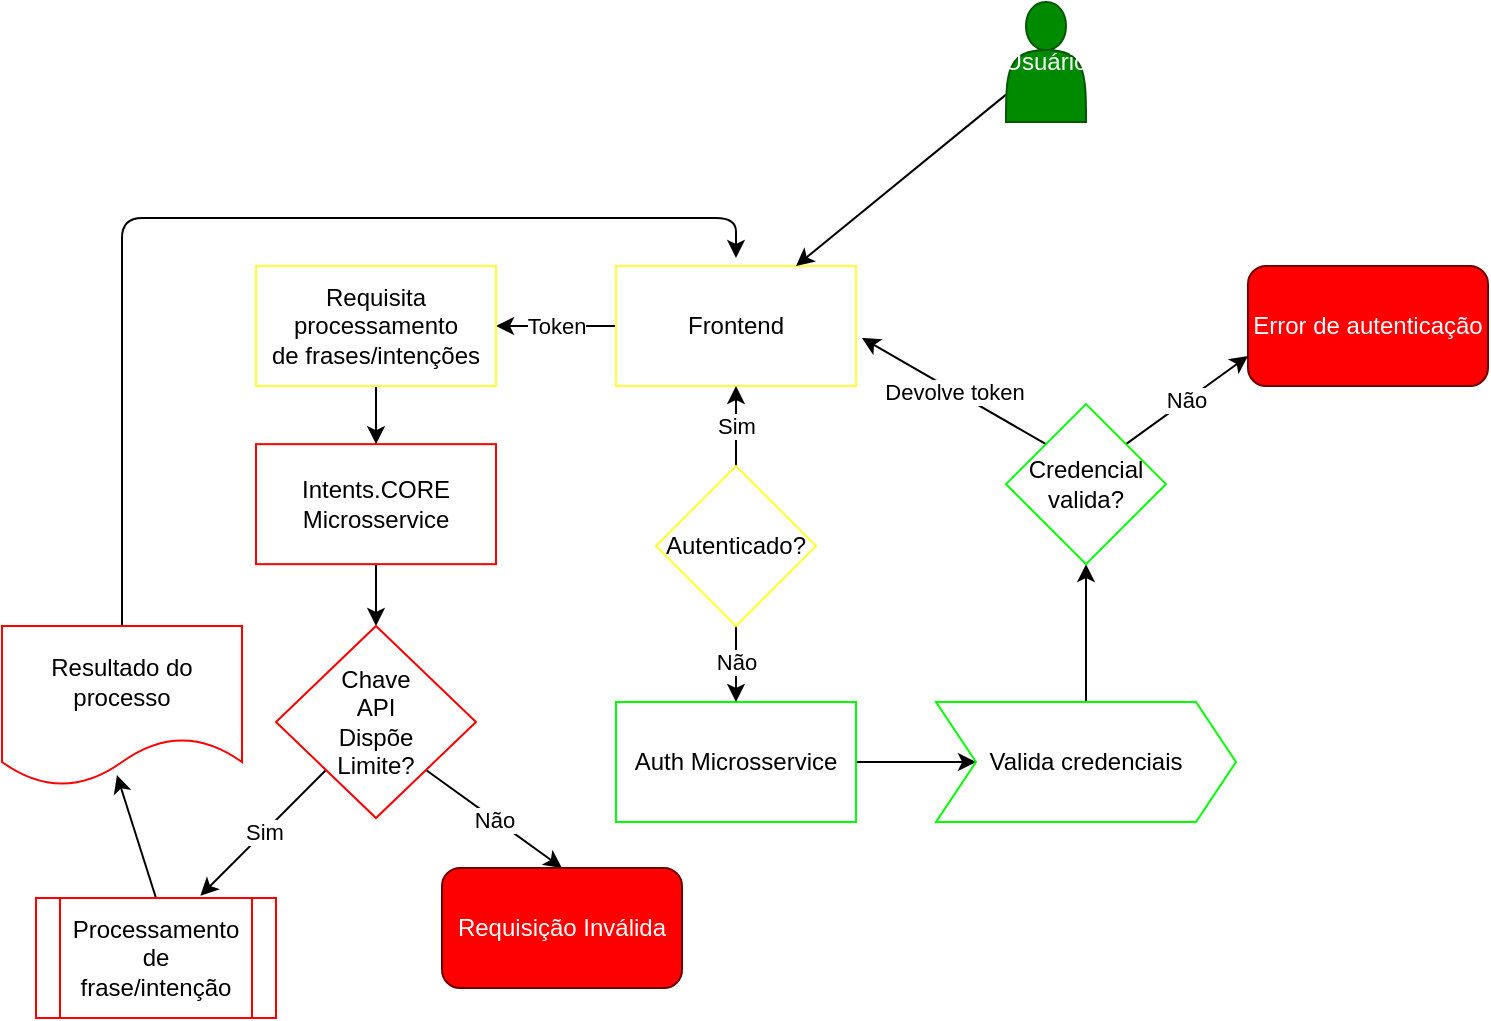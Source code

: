 <mxfile>
    <diagram id="XDSdoA32Q4-sdETE-9Pw" name="Services">
        <mxGraphModel dx="648" dy="396" grid="1" gridSize="10" guides="1" tooltips="1" connect="1" arrows="1" fold="1" page="1" pageScale="1" pageWidth="1169" pageHeight="827" math="0" shadow="0">
            <root>
                <mxCell id="0"/>
                <mxCell id="1" parent="0"/>
                <mxCell id="14" style="edgeStyle=none;html=1;exitX=1;exitY=0.5;exitDx=0;exitDy=0;" parent="1" source="2" target="13" edge="1">
                    <mxGeometry relative="1" as="geometry"/>
                </mxCell>
                <mxCell id="2" value="Auth Microsservice" style="rounded=0;whiteSpace=wrap;html=1;strokeColor=#00FF00;" parent="1" vertex="1">
                    <mxGeometry x="535" y="450" width="120" height="60" as="geometry"/>
                </mxCell>
                <mxCell id="23" value="" style="edgeStyle=none;html=1;" parent="1" source="3" edge="1">
                    <mxGeometry relative="1" as="geometry">
                        <mxPoint x="415" y="412" as="targetPoint"/>
                    </mxGeometry>
                </mxCell>
                <mxCell id="3" value="Intents.CORE&lt;br&gt;Microsservice" style="rounded=0;whiteSpace=wrap;html=1;strokeColor=#FF0000;" parent="1" vertex="1">
                    <mxGeometry x="355" y="321.07" width="120" height="60" as="geometry"/>
                </mxCell>
                <mxCell id="19" value="Token" style="edgeStyle=none;html=1;" parent="1" source="4" target="18" edge="1">
                    <mxGeometry relative="1" as="geometry"/>
                </mxCell>
                <mxCell id="4" value="Frontend" style="rounded=0;whiteSpace=wrap;html=1;strokeColor=#FFFF33;" parent="1" vertex="1">
                    <mxGeometry x="535" y="232" width="120" height="60" as="geometry"/>
                </mxCell>
                <mxCell id="26" value="" style="edgeStyle=none;html=1;" parent="1" source="13" target="25" edge="1">
                    <mxGeometry relative="1" as="geometry"/>
                </mxCell>
                <mxCell id="13" value="Valida credenciais" style="shape=step;perimeter=stepPerimeter;whiteSpace=wrap;html=1;fixedSize=1;strokeColor=#00FF00;" parent="1" vertex="1">
                    <mxGeometry x="695" y="450" width="150" height="60" as="geometry"/>
                </mxCell>
                <mxCell id="17" value="Error de autenticação" style="rounded=1;whiteSpace=wrap;html=1;strokeColor=#6F0000;fillColor=#FF0000;fontColor=#ffffff;" parent="1" vertex="1">
                    <mxGeometry x="851" y="232" width="120" height="60" as="geometry"/>
                </mxCell>
                <mxCell id="21" value="" style="edgeStyle=none;html=1;" parent="1" source="18" target="3" edge="1">
                    <mxGeometry relative="1" as="geometry">
                        <mxPoint x="415" y="321.07" as="targetPoint"/>
                    </mxGeometry>
                </mxCell>
                <mxCell id="18" value="Requisita&lt;br&gt;processamento&lt;br&gt;de frases/intenções" style="whiteSpace=wrap;html=1;strokeColor=#FFFF33;rounded=0;" parent="1" vertex="1">
                    <mxGeometry x="355" y="232" width="120" height="60" as="geometry"/>
                </mxCell>
                <mxCell id="27" value="Não" style="edgeStyle=none;html=1;exitX=1;exitY=0;exitDx=0;exitDy=0;entryX=0;entryY=0.75;entryDx=0;entryDy=0;" parent="1" source="25" target="17" edge="1">
                    <mxGeometry relative="1" as="geometry"/>
                </mxCell>
                <mxCell id="29" value="Devolve token" style="edgeStyle=none;html=1;exitX=0;exitY=0;exitDx=0;exitDy=0;" parent="1" source="25" edge="1">
                    <mxGeometry relative="1" as="geometry">
                        <mxPoint x="658" y="268" as="targetPoint"/>
                    </mxGeometry>
                </mxCell>
                <mxCell id="25" value="Credencial&lt;br&gt;valida?" style="rhombus;whiteSpace=wrap;html=1;strokeColor=#00FF00;" parent="1" vertex="1">
                    <mxGeometry x="730" y="301.07" width="80" height="80" as="geometry"/>
                </mxCell>
                <mxCell id="31" value="Não" style="edgeStyle=none;html=1;exitX=1;exitY=1;exitDx=0;exitDy=0;entryX=0.5;entryY=0;entryDx=0;entryDy=0;" parent="1" source="30" target="32" edge="1">
                    <mxGeometry relative="1" as="geometry">
                        <mxPoint x="488" y="528" as="targetPoint"/>
                    </mxGeometry>
                </mxCell>
                <mxCell id="35" value="Sim" style="edgeStyle=none;html=1;exitX=0;exitY=1;exitDx=0;exitDy=0;entryX=0.685;entryY=-0.019;entryDx=0;entryDy=0;entryPerimeter=0;" parent="1" source="30" target="34" edge="1">
                    <mxGeometry relative="1" as="geometry"/>
                </mxCell>
                <mxCell id="30" value="Chave&lt;br&gt;API&lt;br&gt;Dispõe&lt;br&gt;Limite?" style="rhombus;whiteSpace=wrap;html=1;strokeColor=#FF0000;" parent="1" vertex="1">
                    <mxGeometry x="365" y="412" width="100" height="96" as="geometry"/>
                </mxCell>
                <mxCell id="32" value="Requisição Inválida" style="rounded=1;whiteSpace=wrap;html=1;strokeColor=#6F0000;fillColor=#FF0000;fontColor=#ffffff;" parent="1" vertex="1">
                    <mxGeometry x="448" y="533" width="120" height="60" as="geometry"/>
                </mxCell>
                <mxCell id="37" style="edgeStyle=none;html=1;exitX=0.5;exitY=0;exitDx=0;exitDy=0;entryX=0.479;entryY=0.932;entryDx=0;entryDy=0;entryPerimeter=0;" parent="1" source="34" target="36" edge="1">
                    <mxGeometry relative="1" as="geometry"/>
                </mxCell>
                <mxCell id="34" value="Processamento&lt;br&gt;de&lt;br&gt;frase/intenção" style="shape=process;whiteSpace=wrap;html=1;backgroundOutline=1;strokeColor=#FF0000;fillColor=none;" parent="1" vertex="1">
                    <mxGeometry x="245" y="548" width="120" height="60" as="geometry"/>
                </mxCell>
                <mxCell id="38" style="edgeStyle=none;html=1;exitX=0.5;exitY=0;exitDx=0;exitDy=0;" parent="1" source="36" edge="1">
                    <mxGeometry relative="1" as="geometry">
                        <mxPoint x="595" y="228" as="targetPoint"/>
                        <Array as="points">
                            <mxPoint x="288" y="208"/>
                            <mxPoint x="595" y="208"/>
                        </Array>
                    </mxGeometry>
                </mxCell>
                <mxCell id="36" value="Resultado do&lt;br&gt;processo" style="shape=document;whiteSpace=wrap;html=1;boundedLbl=1;strokeColor=#FF0000;fillColor=none;" parent="1" vertex="1">
                    <mxGeometry x="228" y="412" width="120" height="80" as="geometry"/>
                </mxCell>
                <mxCell id="40" style="edgeStyle=none;html=1;entryX=0.75;entryY=0;entryDx=0;entryDy=0;" parent="1" source="39" target="4" edge="1">
                    <mxGeometry relative="1" as="geometry"/>
                </mxCell>
                <mxCell id="39" value="Usuário" style="shape=actor;whiteSpace=wrap;html=1;strokeColor=#005700;fillColor=#008a00;fontColor=#ffffff;" parent="1" vertex="1">
                    <mxGeometry x="730" y="100" width="40" height="60" as="geometry"/>
                </mxCell>
                <mxCell id="42" value="Sim" style="edgeStyle=none;html=1;" parent="1" source="41" target="4" edge="1">
                    <mxGeometry relative="1" as="geometry">
                        <mxPoint x="490" y="300" as="targetPoint"/>
                    </mxGeometry>
                </mxCell>
                <mxCell id="43" value="Não" style="edgeStyle=none;html=1;exitX=0.5;exitY=1;exitDx=0;exitDy=0;entryX=0.5;entryY=0;entryDx=0;entryDy=0;" parent="1" edge="1">
                    <mxGeometry x="-0.053" relative="1" as="geometry">
                        <mxPoint x="595" y="412" as="sourcePoint"/>
                        <mxPoint x="595" y="450" as="targetPoint"/>
                        <mxPoint as="offset"/>
                    </mxGeometry>
                </mxCell>
                <mxCell id="41" value="Autenticado?" style="rhombus;whiteSpace=wrap;html=1;strokeColor=#FFFF33;fillColor=none;" parent="1" vertex="1">
                    <mxGeometry x="555" y="332" width="80" height="80" as="geometry"/>
                </mxCell>
            </root>
        </mxGraphModel>
    </diagram>
    <diagram id="oVuXQNfabWuz02V_eeW-" name="Limits">
        <mxGraphModel dx="820" dy="516" grid="1" gridSize="10" guides="1" tooltips="1" connect="1" arrows="1" fold="1" page="1" pageScale="1" pageWidth="827" pageHeight="1169" math="0" shadow="0">
            <root>
                <mxCell id="8AJrhQcKqjRluQ4ktrU2-0"/>
                <mxCell id="8AJrhQcKqjRluQ4ktrU2-1" parent="8AJrhQcKqjRluQ4ktrU2-0"/>
                <mxCell id="gEINEeFETgo3wGrlNkR9-2" style="edgeStyle=none;html=1;" parent="8AJrhQcKqjRluQ4ktrU2-1" source="8AJrhQcKqjRluQ4ktrU2-2" target="8AJrhQcKqjRluQ4ktrU2-3" edge="1">
                    <mxGeometry relative="1" as="geometry"/>
                </mxCell>
                <mxCell id="8AJrhQcKqjRluQ4ktrU2-2" value="Usuário" style="shape=actor;whiteSpace=wrap;html=1;fillColor=#008a00;fontColor=#ffffff;strokeColor=#005700;" parent="8AJrhQcKqjRluQ4ktrU2-1" vertex="1">
                    <mxGeometry x="439" y="218" width="40" height="60" as="geometry"/>
                </mxCell>
                <mxCell id="gEINEeFETgo3wGrlNkR9-3" style="edgeStyle=none;html=1;entryX=1;entryY=0.75;entryDx=0;entryDy=0;" parent="8AJrhQcKqjRluQ4ktrU2-1" source="8AJrhQcKqjRluQ4ktrU2-3" target="8AJrhQcKqjRluQ4ktrU2-2" edge="1">
                    <mxGeometry relative="1" as="geometry">
                        <mxPoint x="529" y="248" as="targetPoint"/>
                        <Array as="points">
                            <mxPoint x="609" y="388"/>
                            <mxPoint x="609" y="263"/>
                        </Array>
                    </mxGeometry>
                </mxCell>
                <mxCell id="gEINEeFETgo3wGrlNkR9-6" style="edgeStyle=none;html=1;" parent="8AJrhQcKqjRluQ4ktrU2-1" source="8AJrhQcKqjRluQ4ktrU2-3" target="gEINEeFETgo3wGrlNkR9-4" edge="1">
                    <mxGeometry relative="1" as="geometry"/>
                </mxCell>
                <mxCell id="8AJrhQcKqjRluQ4ktrU2-3" value="Frontend" style="rounded=0;whiteSpace=wrap;html=1;strokeColor=#FFFF33;" parent="8AJrhQcKqjRluQ4ktrU2-1" vertex="1">
                    <mxGeometry x="399" y="358" width="120" height="60" as="geometry"/>
                </mxCell>
                <mxCell id="gEINEeFETgo3wGrlNkR9-16" style="edgeStyle=none;html=1;" parent="8AJrhQcKqjRluQ4ktrU2-1" source="gEINEeFETgo3wGrlNkR9-0" target="gEINEeFETgo3wGrlNkR9-15" edge="1">
                    <mxGeometry relative="1" as="geometry"/>
                </mxCell>
                <mxCell id="gEINEeFETgo3wGrlNkR9-0" value="NLP-Core&lt;br&gt;" style="rounded=0;whiteSpace=wrap;html=1;strokeColor=#FF0000;" parent="8AJrhQcKqjRluQ4ktrU2-1" vertex="1">
                    <mxGeometry x="279" y="588" width="120" height="60" as="geometry"/>
                </mxCell>
                <mxCell id="gEINEeFETgo3wGrlNkR9-7" value="Apos autenticar com&lt;br&gt;sucesso" style="edgeStyle=none;html=1;entryX=0.831;entryY=1.041;entryDx=0;entryDy=0;entryPerimeter=0;" parent="8AJrhQcKqjRluQ4ktrU2-1" source="gEINEeFETgo3wGrlNkR9-1" target="8AJrhQcKqjRluQ4ktrU2-3" edge="1">
                    <mxGeometry relative="1" as="geometry">
                        <mxPoint x="559" y="408.0" as="targetPoint"/>
                        <Array as="points">
                            <mxPoint x="559" y="458"/>
                        </Array>
                    </mxGeometry>
                </mxCell>
                <mxCell id="gEINEeFETgo3wGrlNkR9-1" value="Auth" style="rounded=0;whiteSpace=wrap;html=1;strokeColor=#00FF00;" parent="8AJrhQcKqjRluQ4ktrU2-1" vertex="1">
                    <mxGeometry x="499" y="588" width="120" height="60" as="geometry"/>
                </mxCell>
                <mxCell id="gEINEeFETgo3wGrlNkR9-5" value="Não" style="edgeStyle=none;html=1;exitX=1;exitY=1;exitDx=0;exitDy=0;entryX=0.5;entryY=0;entryDx=0;entryDy=0;" parent="8AJrhQcKqjRluQ4ktrU2-1" source="gEINEeFETgo3wGrlNkR9-4" target="gEINEeFETgo3wGrlNkR9-1" edge="1">
                    <mxGeometry relative="1" as="geometry"/>
                </mxCell>
                <mxCell id="gEINEeFETgo3wGrlNkR9-8" value="Sim" style="edgeStyle=none;html=1;exitX=0;exitY=1;exitDx=0;exitDy=0;entryX=0.75;entryY=0;entryDx=0;entryDy=0;" parent="8AJrhQcKqjRluQ4ktrU2-1" source="gEINEeFETgo3wGrlNkR9-4" target="gEINEeFETgo3wGrlNkR9-9" edge="1">
                    <mxGeometry relative="1" as="geometry"/>
                </mxCell>
                <mxCell id="gEINEeFETgo3wGrlNkR9-4" value="Autenticado?" style="rhombus;whiteSpace=wrap;html=1;strokeColor=#00FF00;" parent="8AJrhQcKqjRluQ4ktrU2-1" vertex="1">
                    <mxGeometry x="419" y="458" width="80" height="80" as="geometry"/>
                </mxCell>
                <mxCell id="gEINEeFETgo3wGrlNkR9-9" value="Payload" style="swimlane;fontStyle=0;childLayout=stackLayout;horizontal=1;startSize=30;horizontalStack=0;resizeParent=1;resizeParentMax=0;resizeLast=0;collapsible=1;marginBottom=0;strokeColor=#FF0000;" parent="8AJrhQcKqjRluQ4ktrU2-1" vertex="1" collapsed="1">
                    <mxGeometry x="299" y="558" width="80" height="30" as="geometry">
                        <mxRectangle x="20" y="310" width="140" height="120" as="alternateBounds"/>
                    </mxGeometry>
                </mxCell>
                <mxCell id="gEINEeFETgo3wGrlNkR9-10" value="Phrase" style="text;strokeColor=none;fillColor=none;align=left;verticalAlign=middle;spacingLeft=4;spacingRight=4;overflow=hidden;points=[[0,0.5],[1,0.5]];portConstraint=eastwest;rotatable=0;" parent="gEINEeFETgo3wGrlNkR9-9" vertex="1">
                    <mxGeometry y="30" width="80" height="30" as="geometry"/>
                </mxCell>
                <mxCell id="gEINEeFETgo3wGrlNkR9-11" value="usr_key" style="text;strokeColor=none;fillColor=none;align=left;verticalAlign=middle;spacingLeft=4;spacingRight=4;overflow=hidden;points=[[0,0.5],[1,0.5]];portConstraint=eastwest;rotatable=0;" parent="gEINEeFETgo3wGrlNkR9-9" vertex="1">
                    <mxGeometry y="60" width="80" height="30" as="geometry"/>
                </mxCell>
                <mxCell id="gEINEeFETgo3wGrlNkR9-12" value="calls?" style="text;strokeColor=none;fillColor=none;align=left;verticalAlign=middle;spacingLeft=4;spacingRight=4;overflow=hidden;points=[[0,0.5],[1,0.5]];portConstraint=eastwest;rotatable=0;" parent="gEINEeFETgo3wGrlNkR9-9" vertex="1">
                    <mxGeometry y="90" width="80" height="30" as="geometry"/>
                </mxCell>
                <mxCell id="gEINEeFETgo3wGrlNkR9-19" style="edgeStyle=none;html=1;exitX=0.5;exitY=0;exitDx=0;exitDy=0;" parent="8AJrhQcKqjRluQ4ktrU2-1" source="gEINEeFETgo3wGrlNkR9-14" target="gEINEeFETgo3wGrlNkR9-18" edge="1">
                    <mxGeometry relative="1" as="geometry"/>
                </mxCell>
                <mxCell id="gEINEeFETgo3wGrlNkR9-14" value="Frase processada" style="shape=process;whiteSpace=wrap;html=1;backgroundOutline=1;strokeColor=#FF0000;" parent="8AJrhQcKqjRluQ4ktrU2-1" vertex="1">
                    <mxGeometry x="179" y="818" width="120" height="60" as="geometry"/>
                </mxCell>
                <mxCell id="gEINEeFETgo3wGrlNkR9-17" value="Sim" style="edgeStyle=none;html=1;exitX=0;exitY=1;exitDx=0;exitDy=0;entryX=0.5;entryY=0;entryDx=0;entryDy=0;" parent="8AJrhQcKqjRluQ4ktrU2-1" source="gEINEeFETgo3wGrlNkR9-15" target="gEINEeFETgo3wGrlNkR9-14" edge="1">
                    <mxGeometry relative="1" as="geometry"/>
                </mxCell>
                <mxCell id="gEINEeFETgo3wGrlNkR9-22" value="Não" style="edgeStyle=none;html=1;exitX=1;exitY=1;exitDx=0;exitDy=0;entryX=0;entryY=0;entryDx=15;entryDy=15;entryPerimeter=0;" parent="8AJrhQcKqjRluQ4ktrU2-1" source="gEINEeFETgo3wGrlNkR9-15" target="gEINEeFETgo3wGrlNkR9-21" edge="1">
                    <mxGeometry relative="1" as="geometry"/>
                </mxCell>
                <mxCell id="gEINEeFETgo3wGrlNkR9-15" value="Ainda há limite?" style="rhombus;whiteSpace=wrap;html=1;strokeColor=#FF0000;" parent="8AJrhQcKqjRluQ4ktrU2-1" vertex="1">
                    <mxGeometry x="299" y="708" width="80" height="80" as="geometry"/>
                </mxCell>
                <mxCell id="gEINEeFETgo3wGrlNkR9-20" style="edgeStyle=none;html=1;entryX=0;entryY=0.5;entryDx=0;entryDy=0;" parent="8AJrhQcKqjRluQ4ktrU2-1" source="gEINEeFETgo3wGrlNkR9-18" target="8AJrhQcKqjRluQ4ktrU2-3" edge="1">
                    <mxGeometry relative="1" as="geometry">
                        <mxPoint x="209" y="368.0" as="targetPoint"/>
                        <Array as="points">
                            <mxPoint x="209" y="388"/>
                        </Array>
                    </mxGeometry>
                </mxCell>
                <mxCell id="gEINEeFETgo3wGrlNkR9-18" value="Resultado&lt;br&gt;do&lt;br&gt;processo" style="shape=document;whiteSpace=wrap;html=1;boundedLbl=1;strokeColor=#FF0000;" parent="8AJrhQcKqjRluQ4ktrU2-1" vertex="1">
                    <mxGeometry x="149" y="658" width="120" height="80" as="geometry"/>
                </mxCell>
                <mxCell id="gEINEeFETgo3wGrlNkR9-23" style="edgeStyle=none;html=1;entryX=0;entryY=1;entryDx=0;entryDy=0;" parent="8AJrhQcKqjRluQ4ktrU2-1" source="gEINEeFETgo3wGrlNkR9-21" target="8AJrhQcKqjRluQ4ktrU2-3" edge="1">
                    <mxGeometry relative="1" as="geometry"/>
                </mxCell>
                <mxCell id="gEINEeFETgo3wGrlNkR9-21" value="Error" style="shape=card;whiteSpace=wrap;html=1;strokeColor=#FF0000;" parent="8AJrhQcKqjRluQ4ktrU2-1" vertex="1">
                    <mxGeometry x="399" y="798" width="80" height="100" as="geometry"/>
                </mxCell>
            </root>
        </mxGraphModel>
    </diagram>
    <diagram id="n7RkbG3rn15EFXHhjzxZ" name="Req">
        <mxGraphModel dx="648" dy="396" grid="1" gridSize="10" guides="1" tooltips="1" connect="1" arrows="1" fold="1" page="1" pageScale="1" pageWidth="827" pageHeight="1169" math="0" shadow="0">
            <root>
                <mxCell id="eAD2WTFLxDSHhCMgtckc-0"/>
                <mxCell id="eAD2WTFLxDSHhCMgtckc-1" parent="eAD2WTFLxDSHhCMgtckc-0"/>
                <mxCell id="eAD2WTFLxDSHhCMgtckc-2" value="" style="rounded=0;whiteSpace=wrap;html=1;strokeColor=#FFFF33;" parent="eAD2WTFLxDSHhCMgtckc-1" vertex="1">
                    <mxGeometry x="150" y="240" width="120" height="350" as="geometry"/>
                </mxCell>
                <mxCell id="N-Yolx7YyGDyTH1nOnrq-0" value="" style="rounded=0;whiteSpace=wrap;html=1;strokeColor=#00FF00;" parent="eAD2WTFLxDSHhCMgtckc-1" vertex="1">
                    <mxGeometry x="354" y="240" width="120" height="350" as="geometry"/>
                </mxCell>
                <mxCell id="N-Yolx7YyGDyTH1nOnrq-1" value="" style="rounded=0;whiteSpace=wrap;html=1;strokeColor=#FF0000;" parent="eAD2WTFLxDSHhCMgtckc-1" vertex="1">
                    <mxGeometry x="560" y="240" width="120" height="350" as="geometry"/>
                </mxCell>
                <mxCell id="szdqv-Fwq7QuH0Xn87p_-0" value="Legenda:" style="text;html=1;strokeColor=none;fillColor=none;align=center;verticalAlign=middle;whiteSpace=wrap;rounded=0;" parent="eAD2WTFLxDSHhCMgtckc-1" vertex="1">
                    <mxGeometry width="60" height="30" as="geometry"/>
                </mxCell>
                <mxCell id="szdqv-Fwq7QuH0Xn87p_-1" value="" style="whiteSpace=wrap;html=1;aspect=fixed;strokeColor=#FFFF33;" parent="eAD2WTFLxDSHhCMgtckc-1" vertex="1">
                    <mxGeometry x="10" y="31" width="20" height="20" as="geometry"/>
                </mxCell>
                <mxCell id="szdqv-Fwq7QuH0Xn87p_-2" value="" style="whiteSpace=wrap;html=1;aspect=fixed;strokeColor=#00FF00;" parent="eAD2WTFLxDSHhCMgtckc-1" vertex="1">
                    <mxGeometry x="10" y="70" width="20" height="20" as="geometry"/>
                </mxCell>
                <mxCell id="szdqv-Fwq7QuH0Xn87p_-3" value="" style="whiteSpace=wrap;html=1;aspect=fixed;strokeColor=#FF0000;" parent="eAD2WTFLxDSHhCMgtckc-1" vertex="1">
                    <mxGeometry x="10" y="110" width="20" height="20" as="geometry"/>
                </mxCell>
                <mxCell id="szdqv-Fwq7QuH0Xn87p_-4" value="Frontend" style="text;html=1;strokeColor=none;fillColor=none;align=center;verticalAlign=middle;whiteSpace=wrap;rounded=0;" parent="eAD2WTFLxDSHhCMgtckc-1" vertex="1">
                    <mxGeometry x="40" y="26" width="60" height="30" as="geometry"/>
                </mxCell>
                <mxCell id="szdqv-Fwq7QuH0Xn87p_-5" value="Auth Service" style="text;html=1;strokeColor=none;fillColor=none;align=center;verticalAlign=middle;whiteSpace=wrap;rounded=0;" parent="eAD2WTFLxDSHhCMgtckc-1" vertex="1">
                    <mxGeometry x="40" y="65" width="80" height="30" as="geometry"/>
                </mxCell>
                <mxCell id="szdqv-Fwq7QuH0Xn87p_-6" value="NLP-CORE" style="text;html=1;strokeColor=none;fillColor=none;align=center;verticalAlign=middle;whiteSpace=wrap;rounded=0;" parent="eAD2WTFLxDSHhCMgtckc-1" vertex="1">
                    <mxGeometry x="40" y="105" width="80" height="30" as="geometry"/>
                </mxCell>
                <mxCell id="szdqv-Fwq7QuH0Xn87p_-9" style="edgeStyle=none;html=1;exitX=1;exitY=0.5;exitDx=0;exitDy=0;" parent="eAD2WTFLxDSHhCMgtckc-1" source="szdqv-Fwq7QuH0Xn87p_-7" target="szdqv-Fwq7QuH0Xn87p_-8" edge="1">
                    <mxGeometry relative="1" as="geometry"/>
                </mxCell>
                <mxCell id="szdqv-Fwq7QuH0Xn87p_-7" value="Usuário autenticado&lt;br&gt;requisita processamento" style="rounded=1;whiteSpace=wrap;html=1;strokeColor=#000000;" parent="eAD2WTFLxDSHhCMgtckc-1" vertex="1">
                    <mxGeometry x="150" y="260" width="120" height="50" as="geometry"/>
                </mxCell>
                <mxCell id="szdqv-Fwq7QuH0Xn87p_-10" style="edgeStyle=none;html=1;entryX=-0.008;entryY=0.129;entryDx=0;entryDy=0;entryPerimeter=0;" parent="eAD2WTFLxDSHhCMgtckc-1" source="szdqv-Fwq7QuH0Xn87p_-8" target="N-Yolx7YyGDyTH1nOnrq-1" edge="1">
                    <mxGeometry relative="1" as="geometry"/>
                </mxCell>
                <mxCell id="szdqv-Fwq7QuH0Xn87p_-11" value="Valido" style="edgeLabel;html=1;align=center;verticalAlign=middle;resizable=0;points=[];" parent="szdqv-Fwq7QuH0Xn87p_-10" vertex="1" connectable="0">
                    <mxGeometry x="-0.483" y="2" relative="1" as="geometry">
                        <mxPoint x="24" y="2" as="offset"/>
                    </mxGeometry>
                </mxCell>
                <mxCell id="szdqv-Fwq7QuH0Xn87p_-8" value="Serviço de autenticação checa validade de reqs" style="rounded=1;whiteSpace=wrap;html=1;strokeColor=#000000;" parent="eAD2WTFLxDSHhCMgtckc-1" vertex="1">
                    <mxGeometry x="354" y="260" width="120" height="50" as="geometry"/>
                </mxCell>
                <mxCell id="szdqv-Fwq7QuH0Xn87p_-17" style="edgeStyle=none;html=1;exitX=0.5;exitY=1;exitDx=0;exitDy=0;entryX=0.5;entryY=0;entryDx=0;entryDy=0;" parent="eAD2WTFLxDSHhCMgtckc-1" source="szdqv-Fwq7QuH0Xn87p_-12" target="szdqv-Fwq7QuH0Xn87p_-16" edge="1">
                    <mxGeometry relative="1" as="geometry"/>
                </mxCell>
                <mxCell id="szdqv-Fwq7QuH0Xn87p_-12" value="Processa o resultado" style="rounded=1;whiteSpace=wrap;html=1;strokeColor=#000000;" parent="eAD2WTFLxDSHhCMgtckc-1" vertex="1">
                    <mxGeometry x="560" y="255" width="120" height="60" as="geometry"/>
                </mxCell>
                <mxCell id="szdqv-Fwq7QuH0Xn87p_-20" style="edgeStyle=none;html=1;exitX=0;exitY=0.5;exitDx=0;exitDy=0;entryX=1;entryY=0.5;entryDx=0;entryDy=0;" parent="eAD2WTFLxDSHhCMgtckc-1" source="szdqv-Fwq7QuH0Xn87p_-16" target="szdqv-Fwq7QuH0Xn87p_-19" edge="1">
                    <mxGeometry relative="1" as="geometry"/>
                </mxCell>
                <mxCell id="szdqv-Fwq7QuH0Xn87p_-16" value="Prepara a resposta e envia ela para o callback com o parametro API KEY" style="rounded=1;whiteSpace=wrap;html=1;strokeColor=#000000;" parent="eAD2WTFLxDSHhCMgtckc-1" vertex="1">
                    <mxGeometry x="560" y="340" width="120" height="60" as="geometry"/>
                </mxCell>
                <mxCell id="szdqv-Fwq7QuH0Xn87p_-21" style="edgeStyle=none;html=1;entryX=1;entryY=0.371;entryDx=0;entryDy=0;entryPerimeter=0;" parent="eAD2WTFLxDSHhCMgtckc-1" source="szdqv-Fwq7QuH0Xn87p_-19" target="eAD2WTFLxDSHhCMgtckc-2" edge="1">
                    <mxGeometry relative="1" as="geometry"/>
                </mxCell>
                <mxCell id="szdqv-Fwq7QuH0Xn87p_-22" value="Resposta" style="edgeLabel;html=1;align=center;verticalAlign=middle;resizable=0;points=[];" parent="szdqv-Fwq7QuH0Xn87p_-21" vertex="1" connectable="0">
                    <mxGeometry x="0.405" relative="1" as="geometry">
                        <mxPoint x="25" as="offset"/>
                    </mxGeometry>
                </mxCell>
                <mxCell id="szdqv-Fwq7QuH0Xn87p_-19" value="Recebe por callback, diminui as chamadas e devolve a mensagem" style="rounded=1;whiteSpace=wrap;html=1;strokeColor=#000000;" parent="eAD2WTFLxDSHhCMgtckc-1" vertex="1">
                    <mxGeometry x="354" y="340" width="120" height="60" as="geometry"/>
                </mxCell>
            </root>
        </mxGraphModel>
    </diagram>
</mxfile>